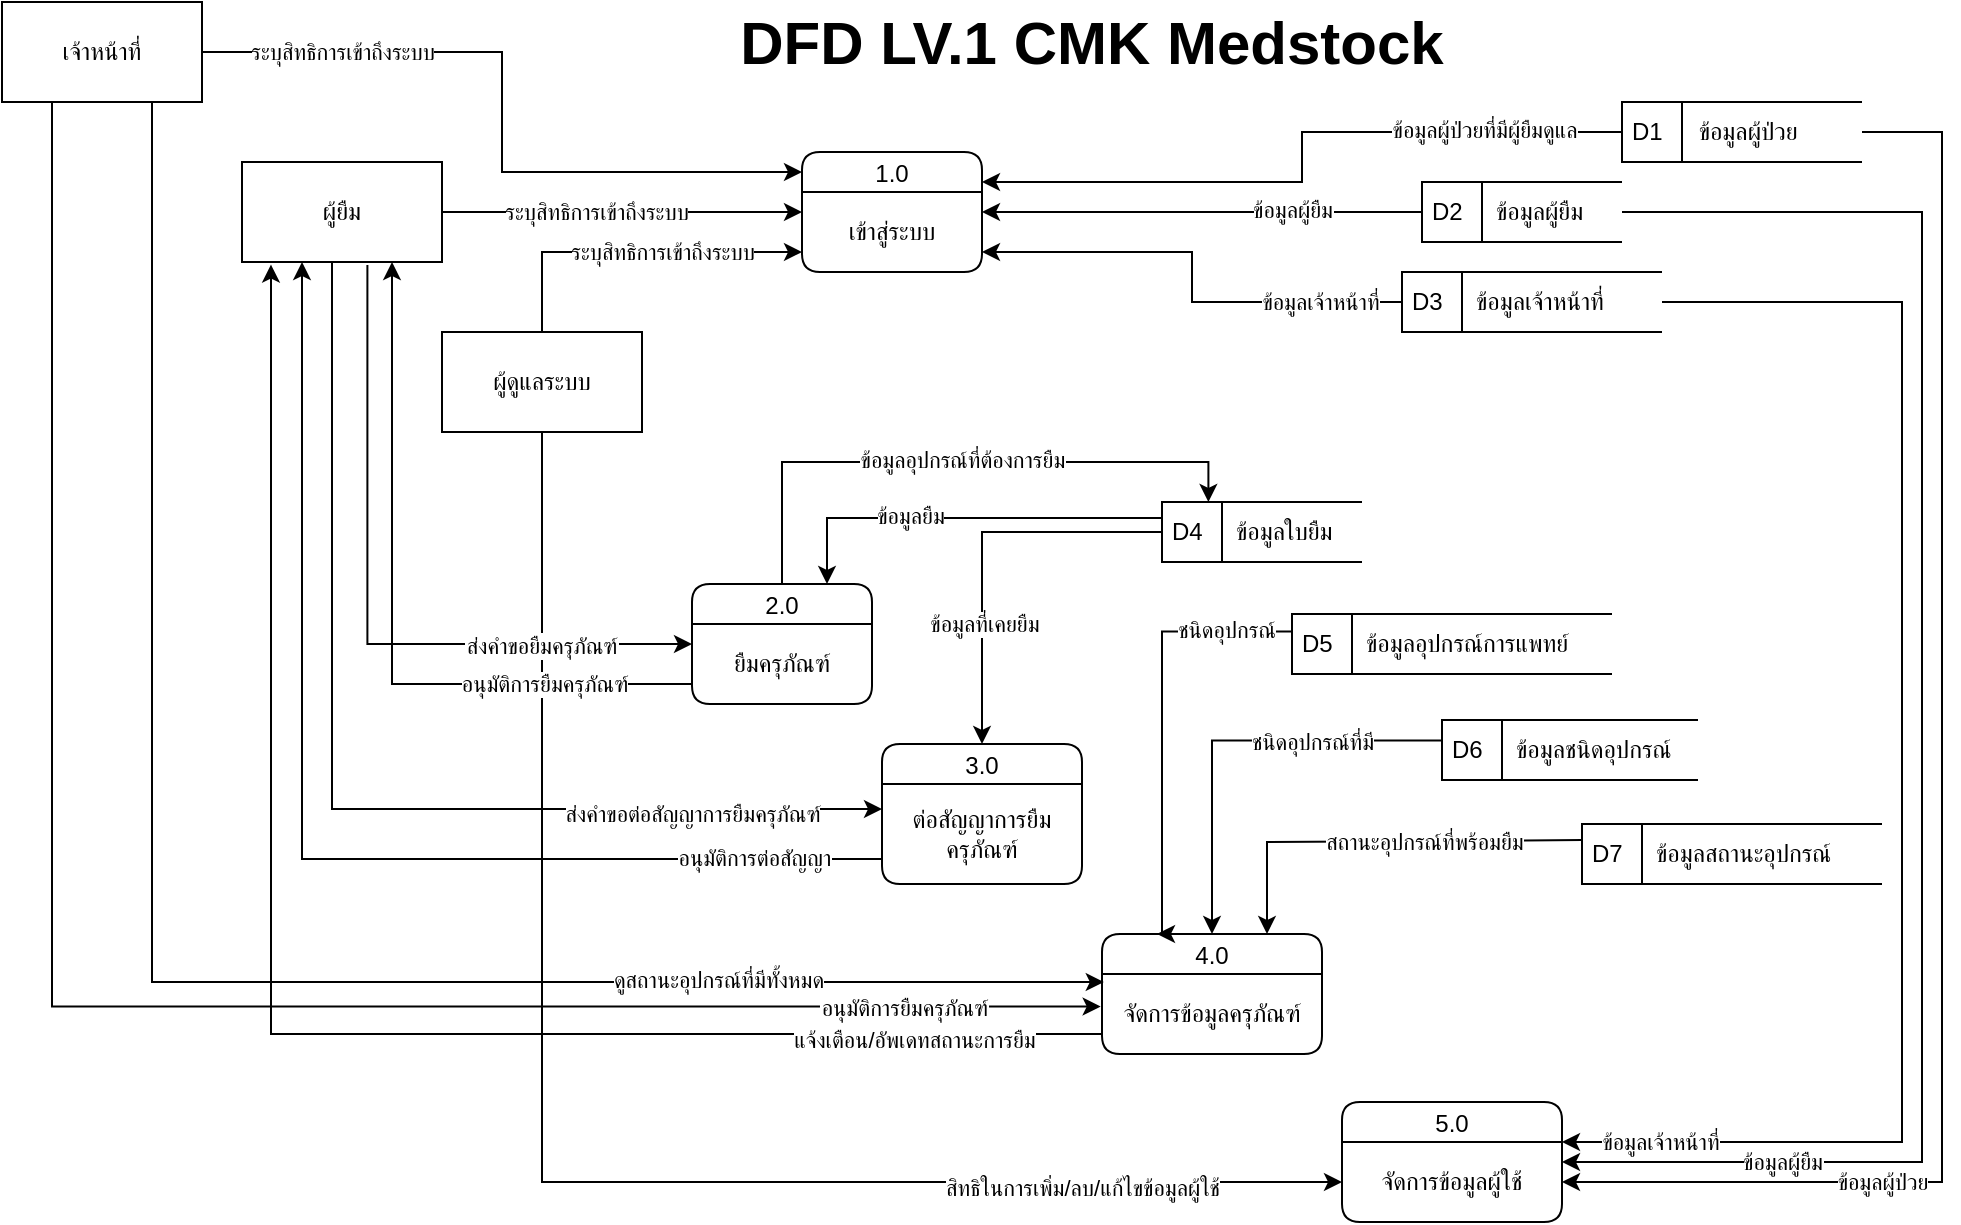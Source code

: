 <mxfile version="24.4.6" type="device">
  <diagram name="Page-1" id="hYf0ao1ysZD-FOErk_Ny">
    <mxGraphModel dx="1479" dy="737" grid="1" gridSize="10" guides="1" tooltips="1" connect="1" arrows="1" fold="1" page="1" pageScale="1" pageWidth="1169" pageHeight="827" background="none" math="0" shadow="0">
      <root>
        <mxCell id="0" />
        <mxCell id="1" parent="0" />
        <mxCell id="d85sO65Z4WPVLd-d7ofi-1" value="1.0" style="swimlane;fontStyle=0;childLayout=stackLayout;horizontal=1;startSize=20;fillColor=#ffffff;horizontalStack=0;resizeParent=1;resizeParentMax=0;resizeLast=0;collapsible=0;marginBottom=0;swimlaneFillColor=#ffffff;rounded=1;" vertex="1" parent="1">
          <mxGeometry x="510" y="115" width="90" height="60" as="geometry" />
        </mxCell>
        <mxCell id="d85sO65Z4WPVLd-d7ofi-7" value="เข้าสู่ระบบ" style="text;html=1;align=center;verticalAlign=middle;whiteSpace=wrap;rounded=0;" vertex="1" parent="d85sO65Z4WPVLd-d7ofi-1">
          <mxGeometry y="20" width="90" height="40" as="geometry" />
        </mxCell>
        <mxCell id="d85sO65Z4WPVLd-d7ofi-2" value="2.0" style="swimlane;fontStyle=0;childLayout=stackLayout;horizontal=1;startSize=20;fillColor=#ffffff;horizontalStack=0;resizeParent=1;resizeParentMax=0;resizeLast=0;collapsible=0;marginBottom=0;swimlaneFillColor=#ffffff;rounded=1;" vertex="1" parent="1">
          <mxGeometry x="455" y="331" width="90" height="60" as="geometry" />
        </mxCell>
        <mxCell id="d85sO65Z4WPVLd-d7ofi-8" value="ยืมครุภัณฑ์" style="text;html=1;align=center;verticalAlign=middle;whiteSpace=wrap;rounded=0;" vertex="1" parent="d85sO65Z4WPVLd-d7ofi-2">
          <mxGeometry y="20" width="90" height="40" as="geometry" />
        </mxCell>
        <mxCell id="d85sO65Z4WPVLd-d7ofi-3" value="3.0" style="swimlane;fontStyle=0;childLayout=stackLayout;horizontal=1;startSize=20;fillColor=#ffffff;horizontalStack=0;resizeParent=1;resizeParentMax=0;resizeLast=0;collapsible=0;marginBottom=0;swimlaneFillColor=#ffffff;rounded=1;" vertex="1" parent="1">
          <mxGeometry x="550" y="411" width="100" height="70" as="geometry" />
        </mxCell>
        <mxCell id="d85sO65Z4WPVLd-d7ofi-9" value="ต่อสัญญาการยืมครุภัณฑ์" style="text;html=1;align=center;verticalAlign=middle;whiteSpace=wrap;rounded=0;" vertex="1" parent="d85sO65Z4WPVLd-d7ofi-3">
          <mxGeometry y="20" width="100" height="50" as="geometry" />
        </mxCell>
        <mxCell id="d85sO65Z4WPVLd-d7ofi-4" value="4.0" style="swimlane;fontStyle=0;childLayout=stackLayout;horizontal=1;startSize=20;fillColor=#ffffff;horizontalStack=0;resizeParent=1;resizeParentMax=0;resizeLast=0;collapsible=0;marginBottom=0;swimlaneFillColor=#ffffff;rounded=1;" vertex="1" parent="1">
          <mxGeometry x="660" y="506" width="110" height="60" as="geometry" />
        </mxCell>
        <mxCell id="d85sO65Z4WPVLd-d7ofi-10" value="จัดการข้อมูลครุภัณฑ์" style="text;html=1;align=center;verticalAlign=middle;whiteSpace=wrap;rounded=0;" vertex="1" parent="d85sO65Z4WPVLd-d7ofi-4">
          <mxGeometry y="20" width="110" height="40" as="geometry" />
        </mxCell>
        <mxCell id="d85sO65Z4WPVLd-d7ofi-5" value="5.0" style="swimlane;fontStyle=0;childLayout=stackLayout;horizontal=1;startSize=20;fillColor=#ffffff;horizontalStack=0;resizeParent=1;resizeParentMax=0;resizeLast=0;collapsible=0;marginBottom=0;swimlaneFillColor=#ffffff;rounded=1;" vertex="1" parent="1">
          <mxGeometry x="780" y="590" width="110" height="60" as="geometry" />
        </mxCell>
        <mxCell id="d85sO65Z4WPVLd-d7ofi-11" value="จัดการข้อมูลผู้ใช้" style="text;html=1;align=center;verticalAlign=middle;whiteSpace=wrap;rounded=0;" vertex="1" parent="d85sO65Z4WPVLd-d7ofi-5">
          <mxGeometry y="20" width="110" height="40" as="geometry" />
        </mxCell>
        <mxCell id="d85sO65Z4WPVLd-d7ofi-58" style="edgeStyle=orthogonalEdgeStyle;rounded=0;orthogonalLoop=1;jettySize=auto;html=1;exitX=0.5;exitY=0;exitDx=0;exitDy=0;entryX=0;entryY=0.75;entryDx=0;entryDy=0;" edge="1" parent="1" source="d85sO65Z4WPVLd-d7ofi-14" target="d85sO65Z4WPVLd-d7ofi-7">
          <mxGeometry relative="1" as="geometry" />
        </mxCell>
        <mxCell id="d85sO65Z4WPVLd-d7ofi-154" value="ระบุสิทธิการเข้าถึงระบบ" style="edgeLabel;html=1;align=center;verticalAlign=middle;resizable=0;points=[];" vertex="1" connectable="0" parent="d85sO65Z4WPVLd-d7ofi-58">
          <mxGeometry x="-0.134" y="-2" relative="1" as="geometry">
            <mxPoint x="26" y="-2" as="offset" />
          </mxGeometry>
        </mxCell>
        <mxCell id="d85sO65Z4WPVLd-d7ofi-69" style="edgeStyle=orthogonalEdgeStyle;rounded=0;orthogonalLoop=1;jettySize=auto;html=1;exitX=0.5;exitY=1;exitDx=0;exitDy=0;entryX=0;entryY=0.5;entryDx=0;entryDy=0;" edge="1" parent="1" source="d85sO65Z4WPVLd-d7ofi-14" target="d85sO65Z4WPVLd-d7ofi-11">
          <mxGeometry relative="1" as="geometry" />
        </mxCell>
        <mxCell id="d85sO65Z4WPVLd-d7ofi-139" value="สิทธิในการเพิ่ม/ลบ/แก้ไขข้อมูลผู้ใช้" style="edgeLabel;html=1;align=center;verticalAlign=middle;resizable=0;points=[];" vertex="1" connectable="0" parent="d85sO65Z4WPVLd-d7ofi-69">
          <mxGeometry x="0.663" y="-3" relative="1" as="geometry">
            <mxPoint as="offset" />
          </mxGeometry>
        </mxCell>
        <mxCell id="d85sO65Z4WPVLd-d7ofi-14" value="ผู้ดูแลระบบ" style="html=1;dashed=0;whiteSpace=wrap;" vertex="1" parent="1">
          <mxGeometry x="330" y="205" width="100" height="50" as="geometry" />
        </mxCell>
        <mxCell id="d85sO65Z4WPVLd-d7ofi-52" style="edgeStyle=orthogonalEdgeStyle;rounded=0;orthogonalLoop=1;jettySize=auto;html=1;exitX=1;exitY=0.5;exitDx=0;exitDy=0;entryX=0;entryY=0.25;entryDx=0;entryDy=0;" edge="1" parent="1" source="d85sO65Z4WPVLd-d7ofi-15" target="d85sO65Z4WPVLd-d7ofi-7">
          <mxGeometry relative="1" as="geometry" />
        </mxCell>
        <mxCell id="d85sO65Z4WPVLd-d7ofi-153" value="ระบุสิทธิการเข้าถึงระบบ" style="edgeLabel;html=1;align=center;verticalAlign=middle;resizable=0;points=[];" vertex="1" connectable="0" parent="d85sO65Z4WPVLd-d7ofi-52">
          <mxGeometry x="-0.151" relative="1" as="geometry">
            <mxPoint as="offset" />
          </mxGeometry>
        </mxCell>
        <mxCell id="d85sO65Z4WPVLd-d7ofi-61" style="edgeStyle=orthogonalEdgeStyle;rounded=0;orthogonalLoop=1;jettySize=auto;html=1;exitX=0.627;exitY=1.031;exitDx=0;exitDy=0;entryX=0;entryY=0.25;entryDx=0;entryDy=0;exitPerimeter=0;" edge="1" parent="1" source="d85sO65Z4WPVLd-d7ofi-15" target="d85sO65Z4WPVLd-d7ofi-8">
          <mxGeometry relative="1" as="geometry">
            <Array as="points">
              <mxPoint x="293" y="361" />
            </Array>
          </mxGeometry>
        </mxCell>
        <mxCell id="d85sO65Z4WPVLd-d7ofi-122" value="ส่งคำขอยืมครุภัณฑ์" style="edgeLabel;align=center;verticalAlign=middle;resizable=0;points=[];rotation=0;" vertex="1" connectable="0" parent="d85sO65Z4WPVLd-d7ofi-61">
          <mxGeometry x="0.306" relative="1" as="geometry">
            <mxPoint x="47" as="offset" />
          </mxGeometry>
        </mxCell>
        <mxCell id="d85sO65Z4WPVLd-d7ofi-64" style="edgeStyle=orthogonalEdgeStyle;rounded=0;orthogonalLoop=1;jettySize=auto;html=1;exitX=0.25;exitY=1;exitDx=0;exitDy=0;entryX=0;entryY=0.25;entryDx=0;entryDy=0;" edge="1" parent="1" target="d85sO65Z4WPVLd-d7ofi-9">
          <mxGeometry relative="1" as="geometry">
            <mxPoint x="270" y="170" as="sourcePoint" />
            <mxPoint x="565" y="443.5" as="targetPoint" />
            <Array as="points">
              <mxPoint x="275" y="170" />
              <mxPoint x="275" y="444" />
            </Array>
          </mxGeometry>
        </mxCell>
        <mxCell id="d85sO65Z4WPVLd-d7ofi-120" value="ส่งคำขอต่อสัญญาการยืมครุภัณฑ์" style="edgeLabel;html=1;align=center;verticalAlign=middle;resizable=0;points=[];" vertex="1" connectable="0" parent="d85sO65Z4WPVLd-d7ofi-64">
          <mxGeometry x="0.736" y="-2" relative="1" as="geometry">
            <mxPoint x="-22" as="offset" />
          </mxGeometry>
        </mxCell>
        <mxCell id="d85sO65Z4WPVLd-d7ofi-15" value="ผู้ยืม" style="html=1;dashed=0;whiteSpace=wrap;" vertex="1" parent="1">
          <mxGeometry x="230" y="120" width="100" height="50" as="geometry" />
        </mxCell>
        <mxCell id="d85sO65Z4WPVLd-d7ofi-100" style="edgeStyle=orthogonalEdgeStyle;rounded=0;orthogonalLoop=1;jettySize=auto;html=1;exitX=0.25;exitY=1;exitDx=0;exitDy=0;entryX=-0.006;entryY=0.407;entryDx=0;entryDy=0;entryPerimeter=0;" edge="1" parent="1" source="d85sO65Z4WPVLd-d7ofi-17" target="d85sO65Z4WPVLd-d7ofi-10">
          <mxGeometry relative="1" as="geometry">
            <mxPoint x="769" y="610" as="targetPoint" />
          </mxGeometry>
        </mxCell>
        <mxCell id="d85sO65Z4WPVLd-d7ofi-133" value="อนุมัติการยืมครุภัณฑ์" style="edgeLabel;align=center;verticalAlign=middle;resizable=0;points=[];" vertex="1" connectable="0" parent="d85sO65Z4WPVLd-d7ofi-100">
          <mxGeometry x="0.799" relative="1" as="geometry">
            <mxPoint as="offset" />
          </mxGeometry>
        </mxCell>
        <mxCell id="d85sO65Z4WPVLd-d7ofi-101" style="edgeStyle=orthogonalEdgeStyle;rounded=0;orthogonalLoop=1;jettySize=auto;html=1;exitX=0.75;exitY=1;exitDx=0;exitDy=0;entryX=0.008;entryY=0.106;entryDx=0;entryDy=0;entryPerimeter=0;" edge="1" parent="1" source="d85sO65Z4WPVLd-d7ofi-17" target="d85sO65Z4WPVLd-d7ofi-10">
          <mxGeometry relative="1" as="geometry">
            <Array as="points">
              <mxPoint x="185" y="530" />
              <mxPoint x="661" y="530" />
            </Array>
          </mxGeometry>
        </mxCell>
        <mxCell id="d85sO65Z4WPVLd-d7ofi-156" value="ดูสถานะอุปกรณ์ที่มีทั้งหมด" style="edgeLabel;html=1;align=center;verticalAlign=middle;resizable=0;points=[];" vertex="1" connectable="0" parent="d85sO65Z4WPVLd-d7ofi-101">
          <mxGeometry x="0.577" y="-3" relative="1" as="geometry">
            <mxPoint y="-4" as="offset" />
          </mxGeometry>
        </mxCell>
        <mxCell id="d85sO65Z4WPVLd-d7ofi-17" value="เจ้าหน้าที่" style="html=1;dashed=0;whiteSpace=wrap;" vertex="1" parent="1">
          <mxGeometry x="110" y="40" width="100" height="50" as="geometry" />
        </mxCell>
        <mxCell id="d85sO65Z4WPVLd-d7ofi-55" style="edgeStyle=orthogonalEdgeStyle;rounded=0;orthogonalLoop=1;jettySize=auto;html=1;exitX=0;exitY=0.5;exitDx=0;exitDy=0;entryX=1;entryY=0.25;entryDx=0;entryDy=0;" edge="1" parent="1" source="d85sO65Z4WPVLd-d7ofi-18" target="d85sO65Z4WPVLd-d7ofi-1">
          <mxGeometry relative="1" as="geometry" />
        </mxCell>
        <mxCell id="d85sO65Z4WPVLd-d7ofi-157" value="ข้อมูลผู้ป่วยที่มีผู้ยืมดูแล" style="edgeLabel;html=1;align=center;verticalAlign=middle;resizable=0;points=[];" vertex="1" connectable="0" parent="d85sO65Z4WPVLd-d7ofi-55">
          <mxGeometry x="-0.64" y="-3" relative="1" as="geometry">
            <mxPoint x="-7" y="2" as="offset" />
          </mxGeometry>
        </mxCell>
        <mxCell id="d85sO65Z4WPVLd-d7ofi-83" style="edgeStyle=orthogonalEdgeStyle;rounded=0;orthogonalLoop=1;jettySize=auto;html=1;exitX=1;exitY=0.5;exitDx=0;exitDy=0;entryX=1;entryY=0.5;entryDx=0;entryDy=0;" edge="1" parent="1" source="d85sO65Z4WPVLd-d7ofi-18" target="d85sO65Z4WPVLd-d7ofi-11">
          <mxGeometry relative="1" as="geometry">
            <Array as="points">
              <mxPoint x="1080" y="105" />
              <mxPoint x="1080" y="630" />
            </Array>
          </mxGeometry>
        </mxCell>
        <mxCell id="d85sO65Z4WPVLd-d7ofi-138" value="ข้อมูลผู้ป่วย" style="edgeLabel;html=1;align=center;verticalAlign=middle;resizable=0;points=[];" vertex="1" connectable="0" parent="d85sO65Z4WPVLd-d7ofi-83">
          <mxGeometry x="0.593" y="-1" relative="1" as="geometry">
            <mxPoint x="6" y="1" as="offset" />
          </mxGeometry>
        </mxCell>
        <mxCell id="d85sO65Z4WPVLd-d7ofi-18" value="D1&lt;span style=&quot;white-space: pre;&quot;&gt;&#x9;&lt;/span&gt;&amp;nbsp; ข้อมูลผู้ป่วย" style="html=1;dashed=0;whiteSpace=wrap;shape=mxgraph.dfd.dataStoreID;align=left;spacingLeft=3;points=[[0,0],[0.5,0],[1,0],[0,0.5],[1,0.5],[0,1],[0.5,1],[1,1]];strokeColor=default;shadow=0;verticalAlign=middle;fontFamily=Helvetica;fontSize=12;fontColor=default;fillColor=default;" vertex="1" parent="1">
          <mxGeometry x="920" y="90" width="120" height="30" as="geometry" />
        </mxCell>
        <mxCell id="d85sO65Z4WPVLd-d7ofi-66" style="edgeStyle=orthogonalEdgeStyle;rounded=0;orthogonalLoop=1;jettySize=auto;html=1;exitX=0;exitY=0.291;exitDx=0;exitDy=0;entryX=0.25;entryY=0;entryDx=0;entryDy=0;exitPerimeter=0;" edge="1" parent="1" source="d85sO65Z4WPVLd-d7ofi-27" target="d85sO65Z4WPVLd-d7ofi-4">
          <mxGeometry relative="1" as="geometry">
            <Array as="points">
              <mxPoint x="690" y="355" />
              <mxPoint x="690" y="506" />
            </Array>
          </mxGeometry>
        </mxCell>
        <mxCell id="d85sO65Z4WPVLd-d7ofi-155" value="ชนิดอุปกรณ์" style="edgeLabel;html=1;align=center;verticalAlign=middle;resizable=0;points=[];" vertex="1" connectable="0" parent="d85sO65Z4WPVLd-d7ofi-66">
          <mxGeometry x="-0.64" y="-1" relative="1" as="geometry">
            <mxPoint x="6" as="offset" />
          </mxGeometry>
        </mxCell>
        <mxCell id="d85sO65Z4WPVLd-d7ofi-27" value="D5&amp;nbsp; &amp;nbsp; &amp;nbsp;ข้อมูลอุปกรณ์การแพทย์" style="html=1;dashed=0;whiteSpace=wrap;shape=mxgraph.dfd.dataStoreID;align=left;spacingLeft=3;points=[[0,0],[0.5,0],[1,0],[0,0.5],[1,0.5],[0,1],[0.5,1],[1,1]];strokeColor=default;" vertex="1" parent="1">
          <mxGeometry x="755" y="346" width="160" height="30" as="geometry" />
        </mxCell>
        <mxCell id="d85sO65Z4WPVLd-d7ofi-56" style="edgeStyle=orthogonalEdgeStyle;rounded=0;orthogonalLoop=1;jettySize=auto;html=1;entryX=1;entryY=0.25;entryDx=0;entryDy=0;" edge="1" parent="1" source="d85sO65Z4WPVLd-d7ofi-30" target="d85sO65Z4WPVLd-d7ofi-7">
          <mxGeometry relative="1" as="geometry" />
        </mxCell>
        <mxCell id="d85sO65Z4WPVLd-d7ofi-158" value="ข้อมูลผู้ยืม" style="edgeLabel;html=1;align=center;verticalAlign=middle;resizable=0;points=[];" vertex="1" connectable="0" parent="d85sO65Z4WPVLd-d7ofi-56">
          <mxGeometry x="-0.411" y="-1" relative="1" as="geometry">
            <mxPoint as="offset" />
          </mxGeometry>
        </mxCell>
        <mxCell id="d85sO65Z4WPVLd-d7ofi-78" style="edgeStyle=orthogonalEdgeStyle;rounded=0;orthogonalLoop=1;jettySize=auto;html=1;exitX=1;exitY=0.5;exitDx=0;exitDy=0;entryX=1;entryY=0.25;entryDx=0;entryDy=0;" edge="1" parent="1" source="d85sO65Z4WPVLd-d7ofi-30" target="d85sO65Z4WPVLd-d7ofi-11">
          <mxGeometry relative="1" as="geometry">
            <Array as="points">
              <mxPoint x="1070" y="145" />
              <mxPoint x="1070" y="620" />
            </Array>
          </mxGeometry>
        </mxCell>
        <mxCell id="d85sO65Z4WPVLd-d7ofi-137" value="ข้อมูลผู้ยืม" style="edgeLabel;html=1;align=center;verticalAlign=middle;resizable=0;points=[];" vertex="1" connectable="0" parent="d85sO65Z4WPVLd-d7ofi-78">
          <mxGeometry x="0.667" y="-1" relative="1" as="geometry">
            <mxPoint x="-24" y="1" as="offset" />
          </mxGeometry>
        </mxCell>
        <mxCell id="d85sO65Z4WPVLd-d7ofi-30" value="D2&amp;nbsp; &amp;nbsp; &amp;nbsp;ข้อมูลผู้ยืม" style="html=1;dashed=0;whiteSpace=wrap;shape=mxgraph.dfd.dataStoreID;align=left;spacingLeft=3;points=[[0,0],[0.5,0],[1,0],[0,0.5],[1,0.5],[0,1],[0.5,1],[1,1]];" vertex="1" parent="1">
          <mxGeometry x="820" y="130" width="100" height="30" as="geometry" />
        </mxCell>
        <mxCell id="d85sO65Z4WPVLd-d7ofi-57" style="edgeStyle=orthogonalEdgeStyle;rounded=0;orthogonalLoop=1;jettySize=auto;html=1;exitX=0;exitY=0.5;exitDx=0;exitDy=0;entryX=1;entryY=0.75;entryDx=0;entryDy=0;" edge="1" parent="1" source="d85sO65Z4WPVLd-d7ofi-31" target="d85sO65Z4WPVLd-d7ofi-7">
          <mxGeometry relative="1" as="geometry" />
        </mxCell>
        <mxCell id="d85sO65Z4WPVLd-d7ofi-159" value="ข้อมูลเจ้าหน้าที่" style="edgeLabel;html=1;align=center;verticalAlign=middle;resizable=0;points=[];" vertex="1" connectable="0" parent="d85sO65Z4WPVLd-d7ofi-57">
          <mxGeometry x="-0.647" relative="1" as="geometry">
            <mxPoint as="offset" />
          </mxGeometry>
        </mxCell>
        <mxCell id="d85sO65Z4WPVLd-d7ofi-82" style="edgeStyle=orthogonalEdgeStyle;rounded=0;orthogonalLoop=1;jettySize=auto;html=1;exitX=1;exitY=0.5;exitDx=0;exitDy=0;entryX=1;entryY=0;entryDx=0;entryDy=0;" edge="1" parent="1" source="d85sO65Z4WPVLd-d7ofi-31" target="d85sO65Z4WPVLd-d7ofi-11">
          <mxGeometry relative="1" as="geometry">
            <Array as="points">
              <mxPoint x="1060" y="190" />
              <mxPoint x="1060" y="610" />
            </Array>
          </mxGeometry>
        </mxCell>
        <mxCell id="d85sO65Z4WPVLd-d7ofi-136" value="ข้อมูลเจ้าหน้าที่" style="edgeLabel;html=1;align=center;verticalAlign=middle;resizable=0;points=[];" vertex="1" connectable="0" parent="d85sO65Z4WPVLd-d7ofi-82">
          <mxGeometry x="0.835" y="2" relative="1" as="geometry">
            <mxPoint x="-10" y="-2" as="offset" />
          </mxGeometry>
        </mxCell>
        <mxCell id="d85sO65Z4WPVLd-d7ofi-31" value="D3&amp;nbsp; &amp;nbsp; &amp;nbsp;ข้อมูลเจ้าหน้าที่" style="html=1;dashed=0;whiteSpace=wrap;shape=mxgraph.dfd.dataStoreID;align=left;spacingLeft=3;points=[[0,0],[0.5,0],[1,0],[0,0.5],[1,0.5],[0,1],[0.5,1],[1,1]];" vertex="1" parent="1">
          <mxGeometry x="810" y="175" width="130" height="30" as="geometry" />
        </mxCell>
        <mxCell id="d85sO65Z4WPVLd-d7ofi-73" style="edgeStyle=orthogonalEdgeStyle;rounded=0;orthogonalLoop=1;jettySize=auto;html=1;exitX=0;exitY=0.5;exitDx=0;exitDy=0;entryX=0.5;entryY=0;entryDx=0;entryDy=0;" edge="1" parent="1" source="d85sO65Z4WPVLd-d7ofi-32" target="d85sO65Z4WPVLd-d7ofi-3">
          <mxGeometry relative="1" as="geometry">
            <Array as="points">
              <mxPoint x="600" y="305" />
            </Array>
          </mxGeometry>
        </mxCell>
        <mxCell id="d85sO65Z4WPVLd-d7ofi-147" value="ข้อมูลที่เคยยืม" style="edgeLabel;html=1;align=center;verticalAlign=middle;resizable=0;points=[];" vertex="1" connectable="0" parent="d85sO65Z4WPVLd-d7ofi-73">
          <mxGeometry x="-0.535" relative="1" as="geometry">
            <mxPoint x="-44" y="46" as="offset" />
          </mxGeometry>
        </mxCell>
        <mxCell id="d85sO65Z4WPVLd-d7ofi-144" style="edgeStyle=orthogonalEdgeStyle;rounded=0;orthogonalLoop=1;jettySize=auto;html=1;exitX=0.001;exitY=0.266;exitDx=0;exitDy=0;entryX=0.75;entryY=0;entryDx=0;entryDy=0;exitPerimeter=0;" edge="1" parent="1" source="d85sO65Z4WPVLd-d7ofi-32" target="d85sO65Z4WPVLd-d7ofi-2">
          <mxGeometry relative="1" as="geometry">
            <Array as="points">
              <mxPoint x="523" y="298" />
            </Array>
          </mxGeometry>
        </mxCell>
        <mxCell id="d85sO65Z4WPVLd-d7ofi-145" value="ข้อมูลยืม" style="edgeLabel;html=1;align=center;verticalAlign=middle;resizable=0;points=[];" vertex="1" connectable="0" parent="d85sO65Z4WPVLd-d7ofi-144">
          <mxGeometry x="0.261" y="-1" relative="1" as="geometry">
            <mxPoint as="offset" />
          </mxGeometry>
        </mxCell>
        <mxCell id="d85sO65Z4WPVLd-d7ofi-32" value="D4&amp;nbsp; &amp;nbsp; &amp;nbsp;ข้อมูลใบยืม" style="html=1;dashed=0;whiteSpace=wrap;shape=mxgraph.dfd.dataStoreID;align=left;spacingLeft=3;points=[[0,0],[0.5,0],[1,0],[0,0.5],[1,0.5],[0,1],[0.5,1],[1,1]];" vertex="1" parent="1">
          <mxGeometry x="690" y="290" width="100" height="30" as="geometry" />
        </mxCell>
        <mxCell id="d85sO65Z4WPVLd-d7ofi-67" style="edgeStyle=orthogonalEdgeStyle;rounded=0;orthogonalLoop=1;jettySize=auto;html=1;exitX=0;exitY=0.342;exitDx=0;exitDy=0;exitPerimeter=0;" edge="1" parent="1" source="d85sO65Z4WPVLd-d7ofi-33" target="d85sO65Z4WPVLd-d7ofi-4">
          <mxGeometry relative="1" as="geometry">
            <Array as="points">
              <mxPoint x="715" y="409" />
            </Array>
          </mxGeometry>
        </mxCell>
        <mxCell id="d85sO65Z4WPVLd-d7ofi-149" value="ชนิดอุปกรณ์ที่มี" style="edgeLabel;html=1;align=center;verticalAlign=middle;resizable=0;points=[];" vertex="1" connectable="0" parent="d85sO65Z4WPVLd-d7ofi-67">
          <mxGeometry x="-0.271" relative="1" as="geometry">
            <mxPoint x="12" as="offset" />
          </mxGeometry>
        </mxCell>
        <mxCell id="d85sO65Z4WPVLd-d7ofi-33" value="D6&amp;nbsp; &amp;nbsp; &amp;nbsp;ข้อมูลชนิดอุปกรณ์" style="html=1;dashed=0;whiteSpace=wrap;shape=mxgraph.dfd.dataStoreID;align=left;spacingLeft=3;points=[[0,0],[0.5,0],[1,0],[0,0.5],[1,0.5],[0,1],[0.5,1],[1,1]];" vertex="1" parent="1">
          <mxGeometry x="830" y="399" width="128" height="30" as="geometry" />
        </mxCell>
        <mxCell id="d85sO65Z4WPVLd-d7ofi-68" style="edgeStyle=orthogonalEdgeStyle;rounded=0;orthogonalLoop=1;jettySize=auto;html=1;exitX=0;exitY=0.268;exitDx=0;exitDy=0;entryX=0.75;entryY=0;entryDx=0;entryDy=0;exitPerimeter=0;" edge="1" parent="1" source="d85sO65Z4WPVLd-d7ofi-34" target="d85sO65Z4WPVLd-d7ofi-4">
          <mxGeometry relative="1" as="geometry">
            <Array as="points">
              <mxPoint x="743" y="460" />
            </Array>
          </mxGeometry>
        </mxCell>
        <mxCell id="d85sO65Z4WPVLd-d7ofi-148" value="สถานะอุปกรณ์ที่พร้อมยืม" style="edgeLabel;html=1;align=center;verticalAlign=middle;resizable=0;points=[];" vertex="1" connectable="0" parent="d85sO65Z4WPVLd-d7ofi-68">
          <mxGeometry x="0.096" y="2" relative="1" as="geometry">
            <mxPoint x="32" y="-2" as="offset" />
          </mxGeometry>
        </mxCell>
        <mxCell id="d85sO65Z4WPVLd-d7ofi-34" value="D7&amp;nbsp; &amp;nbsp; &amp;nbsp;ข้อมูลสถานะอุปกรณ์" style="html=1;dashed=0;whiteSpace=wrap;shape=mxgraph.dfd.dataStoreID;align=left;spacingLeft=3;points=[[0,0],[0.5,0],[1,0],[0,0.5],[1,0.5],[0,1],[0.5,1],[1,1]];" vertex="1" parent="1">
          <mxGeometry x="900" y="451" width="150" height="30" as="geometry" />
        </mxCell>
        <mxCell id="d85sO65Z4WPVLd-d7ofi-46" style="edgeStyle=orthogonalEdgeStyle;rounded=0;orthogonalLoop=1;jettySize=auto;html=1;exitX=1;exitY=0.5;exitDx=0;exitDy=0;entryX=0;entryY=0.167;entryDx=0;entryDy=0;entryPerimeter=0;" edge="1" parent="1" source="d85sO65Z4WPVLd-d7ofi-17" target="d85sO65Z4WPVLd-d7ofi-1">
          <mxGeometry relative="1" as="geometry" />
        </mxCell>
        <mxCell id="d85sO65Z4WPVLd-d7ofi-152" value="ระบุสิทธิการเข้าถึงระบบ" style="edgeLabel;html=1;align=center;verticalAlign=middle;resizable=0;points=[];" vertex="1" connectable="0" parent="d85sO65Z4WPVLd-d7ofi-46">
          <mxGeometry x="0.52" y="-2" relative="1" as="geometry">
            <mxPoint x="-144" y="-62" as="offset" />
          </mxGeometry>
        </mxCell>
        <mxCell id="d85sO65Z4WPVLd-d7ofi-63" value="&lt;b&gt;&lt;font style=&quot;font-size: 30px;&quot;&gt;DFD LV.1 CMK Medstock&lt;/font&gt;&lt;/b&gt;" style="text;html=1;align=center;verticalAlign=middle;whiteSpace=wrap;rounded=0;" vertex="1" parent="1">
          <mxGeometry x="450" y="40" width="410" height="40" as="geometry" />
        </mxCell>
        <mxCell id="d85sO65Z4WPVLd-d7ofi-85" style="edgeStyle=orthogonalEdgeStyle;rounded=0;orthogonalLoop=1;jettySize=auto;html=1;exitX=0;exitY=0.75;exitDx=0;exitDy=0;entryX=0.75;entryY=1;entryDx=0;entryDy=0;" edge="1" parent="1" source="d85sO65Z4WPVLd-d7ofi-8" target="d85sO65Z4WPVLd-d7ofi-15">
          <mxGeometry relative="1" as="geometry" />
        </mxCell>
        <mxCell id="d85sO65Z4WPVLd-d7ofi-123" value="อนุมัติการยืมครุภัณฑ์" style="edgeLabel;html=1;align=center;verticalAlign=middle;resizable=0;points=[];" vertex="1" connectable="0" parent="d85sO65Z4WPVLd-d7ofi-85">
          <mxGeometry x="-0.453" relative="1" as="geometry">
            <mxPoint x="24" as="offset" />
          </mxGeometry>
        </mxCell>
        <mxCell id="d85sO65Z4WPVLd-d7ofi-86" style="edgeStyle=orthogonalEdgeStyle;rounded=0;orthogonalLoop=1;jettySize=auto;html=1;exitX=0;exitY=0.75;exitDx=0;exitDy=0;" edge="1" parent="1" source="d85sO65Z4WPVLd-d7ofi-9">
          <mxGeometry relative="1" as="geometry">
            <mxPoint x="260" y="170" as="targetPoint" />
            <Array as="points">
              <mxPoint x="260" y="469" />
              <mxPoint x="260" y="171" />
            </Array>
          </mxGeometry>
        </mxCell>
        <mxCell id="d85sO65Z4WPVLd-d7ofi-119" value="อนุมัติการต่อสัญญา" style="edgeLabel;html=1;align=center;verticalAlign=middle;resizable=0;points=[];" vertex="1" connectable="0" parent="d85sO65Z4WPVLd-d7ofi-86">
          <mxGeometry x="-0.781" y="-1" relative="1" as="geometry">
            <mxPoint as="offset" />
          </mxGeometry>
        </mxCell>
        <mxCell id="d85sO65Z4WPVLd-d7ofi-108" style="edgeStyle=orthogonalEdgeStyle;rounded=0;orthogonalLoop=1;jettySize=auto;html=1;exitX=0;exitY=0.75;exitDx=0;exitDy=0;entryX=0.145;entryY=1.026;entryDx=0;entryDy=0;entryPerimeter=0;" edge="1" parent="1" source="d85sO65Z4WPVLd-d7ofi-10" target="d85sO65Z4WPVLd-d7ofi-15">
          <mxGeometry relative="1" as="geometry">
            <mxPoint x="769" y="630" as="sourcePoint" />
          </mxGeometry>
        </mxCell>
        <mxCell id="d85sO65Z4WPVLd-d7ofi-130" value="แจ้งเตือน/อัพเดทสถานะการยืม" style="edgeLabel;html=1;align=center;verticalAlign=middle;resizable=0;points=[];" vertex="1" connectable="0" parent="d85sO65Z4WPVLd-d7ofi-108">
          <mxGeometry x="-0.846" y="3" relative="1" as="geometry">
            <mxPoint x="-33" as="offset" />
          </mxGeometry>
        </mxCell>
        <mxCell id="d85sO65Z4WPVLd-d7ofi-143" style="edgeStyle=orthogonalEdgeStyle;rounded=0;orthogonalLoop=1;jettySize=auto;html=1;exitX=0.5;exitY=0;exitDx=0;exitDy=0;entryX=0.232;entryY=0;entryDx=0;entryDy=0;entryPerimeter=0;" edge="1" parent="1" source="d85sO65Z4WPVLd-d7ofi-2" target="d85sO65Z4WPVLd-d7ofi-32">
          <mxGeometry relative="1" as="geometry" />
        </mxCell>
        <mxCell id="d85sO65Z4WPVLd-d7ofi-146" value="ข้อมูลอุปกรณ์ที่ต้องการยืม" style="edgeLabel;html=1;align=center;verticalAlign=middle;resizable=0;points=[];" vertex="1" connectable="0" parent="d85sO65Z4WPVLd-d7ofi-143">
          <mxGeometry x="0.023" y="1" relative="1" as="geometry">
            <mxPoint as="offset" />
          </mxGeometry>
        </mxCell>
      </root>
    </mxGraphModel>
  </diagram>
</mxfile>
